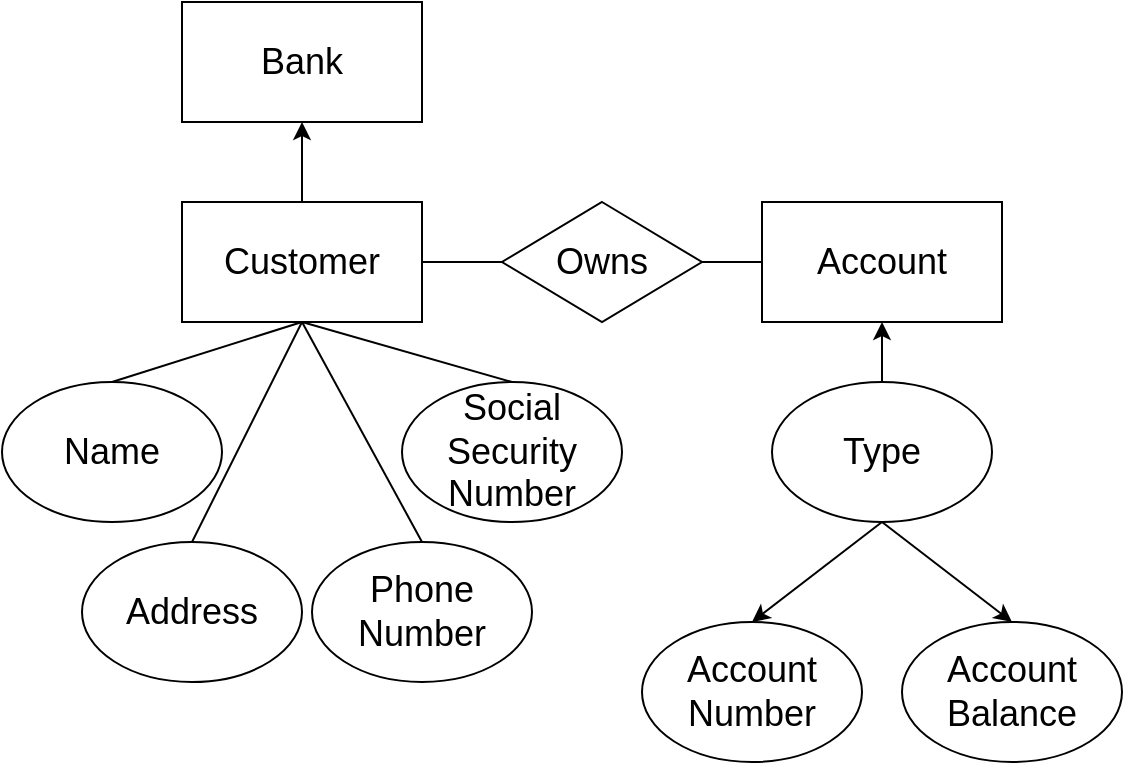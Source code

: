 <mxfile version="16.5.6" type="github">
  <diagram id="R2lEEEUBdFMjLlhIrx00" name="Page-1">
    <mxGraphModel dx="1422" dy="762" grid="1" gridSize="10" guides="1" tooltips="1" connect="1" arrows="1" fold="1" page="1" pageScale="1" pageWidth="850" pageHeight="1100" math="0" shadow="0" extFonts="Permanent Marker^https://fonts.googleapis.com/css?family=Permanent+Marker">
      <root>
        <mxCell id="0" />
        <mxCell id="1" parent="0" />
        <mxCell id="zu0-_zuPs-oRVhec2tWG-1" value="&lt;font style=&quot;font-size: 18px&quot;&gt;Customer&lt;/font&gt;" style="rounded=0;whiteSpace=wrap;html=1;" vertex="1" parent="1">
          <mxGeometry x="250" y="200" width="120" height="60" as="geometry" />
        </mxCell>
        <mxCell id="zu0-_zuPs-oRVhec2tWG-2" value="Owns" style="rhombus;whiteSpace=wrap;html=1;fontSize=18;" vertex="1" parent="1">
          <mxGeometry x="410" y="200" width="100" height="60" as="geometry" />
        </mxCell>
        <mxCell id="zu0-_zuPs-oRVhec2tWG-3" value="&lt;font style=&quot;font-size: 18px&quot;&gt;Account&lt;/font&gt;" style="rounded=0;whiteSpace=wrap;html=1;" vertex="1" parent="1">
          <mxGeometry x="540" y="200" width="120" height="60" as="geometry" />
        </mxCell>
        <mxCell id="zu0-_zuPs-oRVhec2tWG-7" value="" style="endArrow=none;html=1;rounded=0;fontSize=18;exitX=1;exitY=0.5;exitDx=0;exitDy=0;entryX=0;entryY=0.5;entryDx=0;entryDy=0;" edge="1" parent="1" source="zu0-_zuPs-oRVhec2tWG-2" target="zu0-_zuPs-oRVhec2tWG-3">
          <mxGeometry width="50" height="50" relative="1" as="geometry">
            <mxPoint x="380" y="240" as="sourcePoint" />
            <mxPoint x="430" y="240" as="targetPoint" />
          </mxGeometry>
        </mxCell>
        <mxCell id="zu0-_zuPs-oRVhec2tWG-9" value="" style="endArrow=none;html=1;rounded=0;fontSize=18;exitX=1;exitY=0.5;exitDx=0;exitDy=0;entryX=0;entryY=0.5;entryDx=0;entryDy=0;" edge="1" parent="1" source="zu0-_zuPs-oRVhec2tWG-1" target="zu0-_zuPs-oRVhec2tWG-2">
          <mxGeometry width="50" height="50" relative="1" as="geometry">
            <mxPoint x="730" y="490" as="sourcePoint" />
            <mxPoint x="780" y="440" as="targetPoint" />
          </mxGeometry>
        </mxCell>
        <mxCell id="zu0-_zuPs-oRVhec2tWG-10" value="Name" style="ellipse;whiteSpace=wrap;html=1;fontSize=18;" vertex="1" parent="1">
          <mxGeometry x="160" y="290" width="110" height="70" as="geometry" />
        </mxCell>
        <mxCell id="zu0-_zuPs-oRVhec2tWG-11" value="" style="endArrow=none;html=1;rounded=0;fontSize=18;exitX=0.5;exitY=0;exitDx=0;exitDy=0;entryX=0.5;entryY=1;entryDx=0;entryDy=0;" edge="1" parent="1" source="zu0-_zuPs-oRVhec2tWG-10" target="zu0-_zuPs-oRVhec2tWG-1">
          <mxGeometry width="50" height="50" relative="1" as="geometry">
            <mxPoint x="340" y="410" as="sourcePoint" />
            <mxPoint x="390" y="360" as="targetPoint" />
          </mxGeometry>
        </mxCell>
        <mxCell id="zu0-_zuPs-oRVhec2tWG-13" value="Address" style="ellipse;whiteSpace=wrap;html=1;fontSize=18;" vertex="1" parent="1">
          <mxGeometry x="200" y="370" width="110" height="70" as="geometry" />
        </mxCell>
        <mxCell id="zu0-_zuPs-oRVhec2tWG-14" value="" style="endArrow=none;html=1;rounded=0;fontSize=18;entryX=0.5;entryY=1;entryDx=0;entryDy=0;exitX=0.5;exitY=0;exitDx=0;exitDy=0;" edge="1" parent="1" source="zu0-_zuPs-oRVhec2tWG-13" target="zu0-_zuPs-oRVhec2tWG-1">
          <mxGeometry width="50" height="50" relative="1" as="geometry">
            <mxPoint x="340" y="410" as="sourcePoint" />
            <mxPoint x="390" y="360" as="targetPoint" />
          </mxGeometry>
        </mxCell>
        <mxCell id="zu0-_zuPs-oRVhec2tWG-15" value="Social Security Number" style="ellipse;whiteSpace=wrap;html=1;fontSize=18;" vertex="1" parent="1">
          <mxGeometry x="360" y="290" width="110" height="70" as="geometry" />
        </mxCell>
        <mxCell id="zu0-_zuPs-oRVhec2tWG-16" value="" style="endArrow=none;html=1;rounded=0;fontSize=18;exitX=0.5;exitY=0;exitDx=0;exitDy=0;entryX=0.5;entryY=1;entryDx=0;entryDy=0;" edge="1" parent="1" source="zu0-_zuPs-oRVhec2tWG-15" target="zu0-_zuPs-oRVhec2tWG-1">
          <mxGeometry width="50" height="50" relative="1" as="geometry">
            <mxPoint x="255" y="300" as="sourcePoint" />
            <mxPoint x="320" y="270" as="targetPoint" />
          </mxGeometry>
        </mxCell>
        <mxCell id="zu0-_zuPs-oRVhec2tWG-17" value="Phone Number" style="ellipse;whiteSpace=wrap;html=1;fontSize=18;" vertex="1" parent="1">
          <mxGeometry x="315" y="370" width="110" height="70" as="geometry" />
        </mxCell>
        <mxCell id="zu0-_zuPs-oRVhec2tWG-18" value="" style="endArrow=none;html=1;rounded=0;fontSize=18;exitX=0.5;exitY=0;exitDx=0;exitDy=0;" edge="1" parent="1" source="zu0-_zuPs-oRVhec2tWG-17">
          <mxGeometry width="50" height="50" relative="1" as="geometry">
            <mxPoint x="265" y="380" as="sourcePoint" />
            <mxPoint x="310" y="260" as="targetPoint" />
          </mxGeometry>
        </mxCell>
        <mxCell id="zu0-_zuPs-oRVhec2tWG-20" value="Account Number" style="ellipse;whiteSpace=wrap;html=1;fontSize=18;" vertex="1" parent="1">
          <mxGeometry x="480" y="410" width="110" height="70" as="geometry" />
        </mxCell>
        <mxCell id="zu0-_zuPs-oRVhec2tWG-23" value="Type" style="ellipse;whiteSpace=wrap;html=1;fontSize=18;" vertex="1" parent="1">
          <mxGeometry x="545" y="290" width="110" height="70" as="geometry" />
        </mxCell>
        <mxCell id="zu0-_zuPs-oRVhec2tWG-24" value="" style="endArrow=classic;html=1;rounded=0;fontSize=16;entryX=0.5;entryY=1;entryDx=0;entryDy=0;exitX=0.5;exitY=0;exitDx=0;exitDy=0;" edge="1" parent="1" source="zu0-_zuPs-oRVhec2tWG-23" target="zu0-_zuPs-oRVhec2tWG-3">
          <mxGeometry width="50" height="50" relative="1" as="geometry">
            <mxPoint x="580" y="400" as="sourcePoint" />
            <mxPoint x="630" y="350" as="targetPoint" />
          </mxGeometry>
        </mxCell>
        <mxCell id="zu0-_zuPs-oRVhec2tWG-27" value="" style="endArrow=classic;html=1;rounded=0;fontSize=16;exitX=0.5;exitY=1;exitDx=0;exitDy=0;entryX=0.5;entryY=0;entryDx=0;entryDy=0;" edge="1" parent="1" source="zu0-_zuPs-oRVhec2tWG-23" target="zu0-_zuPs-oRVhec2tWG-20">
          <mxGeometry width="50" height="50" relative="1" as="geometry">
            <mxPoint x="580" y="410" as="sourcePoint" />
            <mxPoint x="610" y="460" as="targetPoint" />
          </mxGeometry>
        </mxCell>
        <mxCell id="zu0-_zuPs-oRVhec2tWG-28" value="Account Balance" style="ellipse;whiteSpace=wrap;html=1;fontSize=18;" vertex="1" parent="1">
          <mxGeometry x="610" y="410" width="110" height="70" as="geometry" />
        </mxCell>
        <mxCell id="zu0-_zuPs-oRVhec2tWG-29" value="" style="endArrow=classic;html=1;rounded=0;fontSize=16;entryX=0.5;entryY=0;entryDx=0;entryDy=0;" edge="1" parent="1" target="zu0-_zuPs-oRVhec2tWG-28">
          <mxGeometry width="50" height="50" relative="1" as="geometry">
            <mxPoint x="600" y="360" as="sourcePoint" />
            <mxPoint x="750" y="460" as="targetPoint" />
          </mxGeometry>
        </mxCell>
        <mxCell id="zu0-_zuPs-oRVhec2tWG-30" value="" style="endArrow=classic;html=1;rounded=0;fontSize=16;exitX=0.5;exitY=0;exitDx=0;exitDy=0;" edge="1" parent="1" source="zu0-_zuPs-oRVhec2tWG-1">
          <mxGeometry width="50" height="50" relative="1" as="geometry">
            <mxPoint x="360" y="410" as="sourcePoint" />
            <mxPoint x="310" y="160" as="targetPoint" />
          </mxGeometry>
        </mxCell>
        <mxCell id="zu0-_zuPs-oRVhec2tWG-31" value="&lt;font style=&quot;font-size: 18px&quot;&gt;Bank&lt;/font&gt;" style="rounded=0;whiteSpace=wrap;html=1;" vertex="1" parent="1">
          <mxGeometry x="250" y="100" width="120" height="60" as="geometry" />
        </mxCell>
      </root>
    </mxGraphModel>
  </diagram>
</mxfile>
